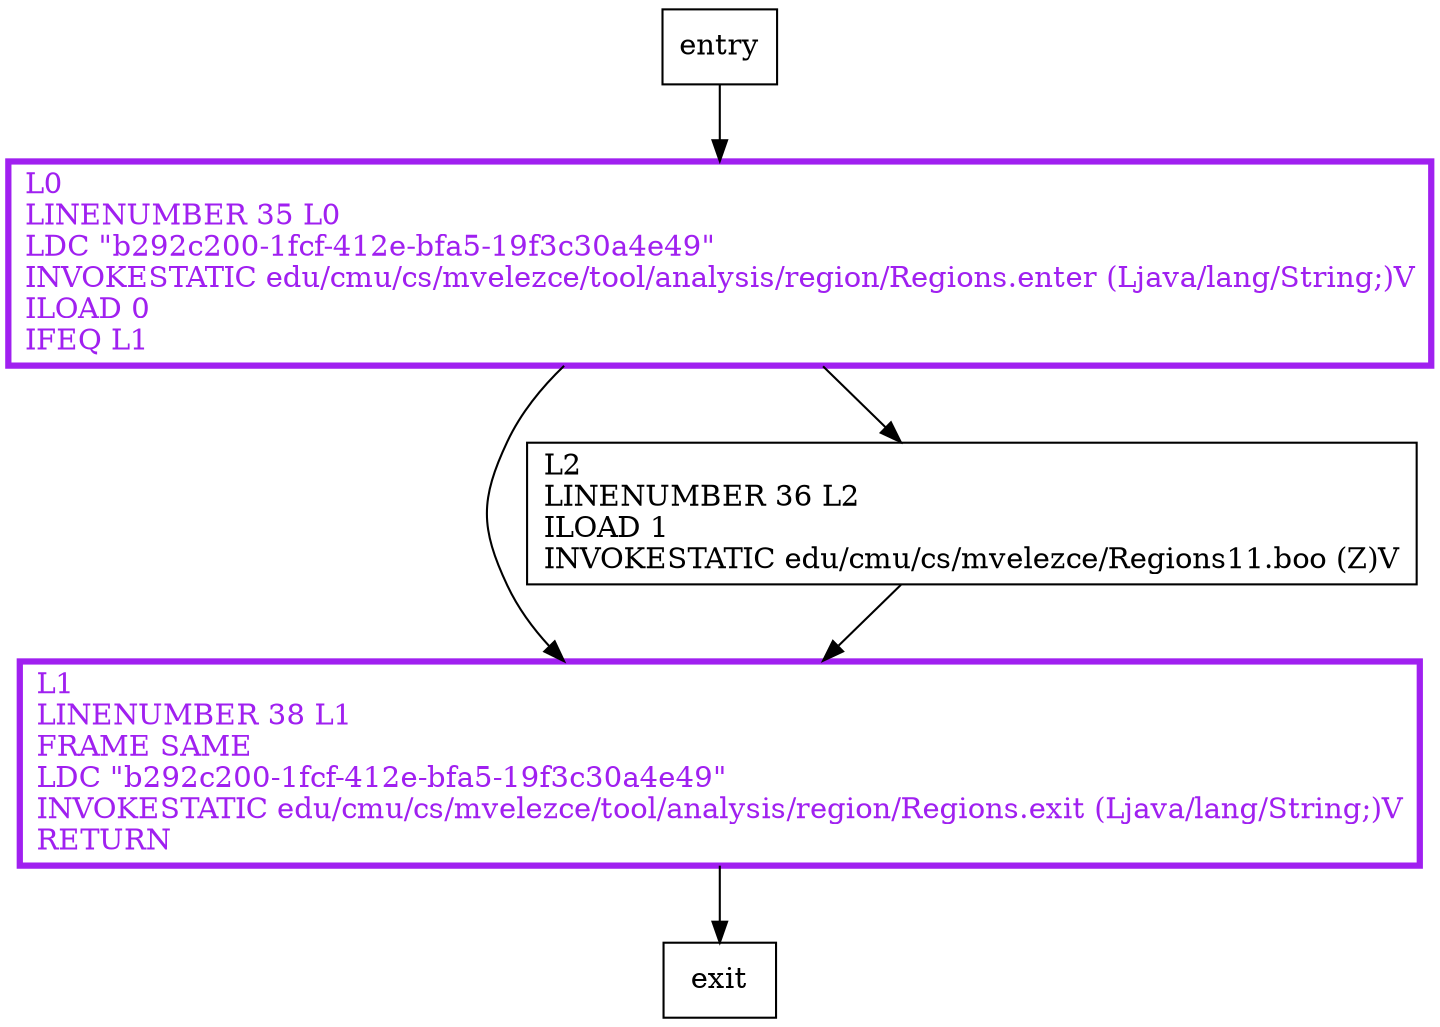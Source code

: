 digraph foo {
node [shape=record];
1429471492 [label="L1\lLINENUMBER 38 L1\lFRAME SAME\lLDC \"b292c200-1fcf-412e-bfa5-19f3c30a4e49\"\lINVOKESTATIC edu/cmu/cs/mvelezce/tool/analysis/region/Regions.exit (Ljava/lang/String;)V\lRETURN\l"];
1595329074 [label="L0\lLINENUMBER 35 L0\lLDC \"b292c200-1fcf-412e-bfa5-19f3c30a4e49\"\lINVOKESTATIC edu/cmu/cs/mvelezce/tool/analysis/region/Regions.enter (Ljava/lang/String;)V\lILOAD 0\lIFEQ L1\l"];
1667858825 [label="L2\lLINENUMBER 36 L2\lILOAD 1\lINVOKESTATIC edu/cmu/cs/mvelezce/Regions11.boo (Z)V\l"];
entry;
exit;
entry -> 1595329074;
1429471492 -> exit;
1595329074 -> 1429471492;
1595329074 -> 1667858825;
1667858825 -> 1429471492;
1429471492[fontcolor="purple", penwidth=3, color="purple"];
1595329074[fontcolor="purple", penwidth=3, color="purple"];
}
